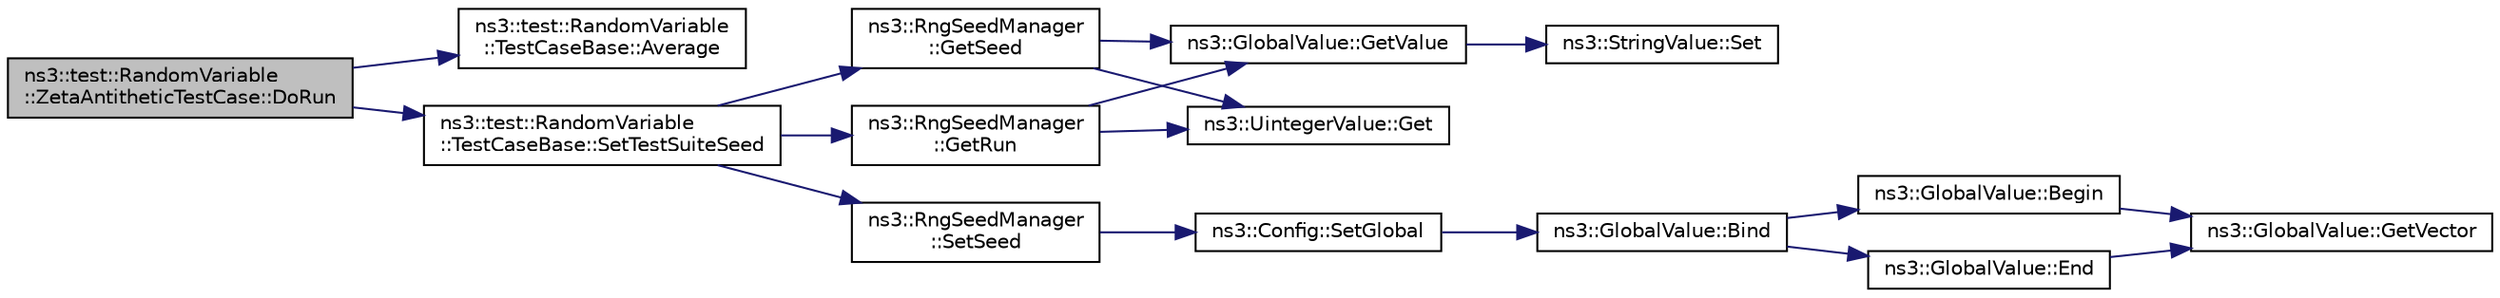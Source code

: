 digraph "ns3::test::RandomVariable::ZetaAntitheticTestCase::DoRun"
{
 // LATEX_PDF_SIZE
  edge [fontname="Helvetica",fontsize="10",labelfontname="Helvetica",labelfontsize="10"];
  node [fontname="Helvetica",fontsize="10",shape=record];
  rankdir="LR";
  Node1 [label="ns3::test::RandomVariable\l::ZetaAntitheticTestCase::DoRun",height=0.2,width=0.4,color="black", fillcolor="grey75", style="filled", fontcolor="black",tooltip="Implementation to actually run this TestCase."];
  Node1 -> Node2 [color="midnightblue",fontsize="10",style="solid",fontname="Helvetica"];
  Node2 [label="ns3::test::RandomVariable\l::TestCaseBase::Average",height=0.2,width=0.4,color="black", fillcolor="white", style="filled",URL="$classns3_1_1test_1_1_random_variable_1_1_test_case_base.html#af77b2af7793ccbc49cb81a930b825ca2",tooltip="Compute the average of a random variable."];
  Node1 -> Node3 [color="midnightblue",fontsize="10",style="solid",fontname="Helvetica"];
  Node3 [label="ns3::test::RandomVariable\l::TestCaseBase::SetTestSuiteSeed",height=0.2,width=0.4,color="black", fillcolor="white", style="filled",URL="$classns3_1_1test_1_1_random_variable_1_1_test_case_base.html#a9dadb0945f5a8eb9fbd3af08bd87c689",tooltip="Set the seed used for this test suite."];
  Node3 -> Node4 [color="midnightblue",fontsize="10",style="solid",fontname="Helvetica"];
  Node4 [label="ns3::RngSeedManager\l::GetRun",height=0.2,width=0.4,color="black", fillcolor="white", style="filled",URL="$classns3_1_1_rng_seed_manager.html#afaf1b845d2523df05ca341a930de24b3",tooltip="Get the current run number."];
  Node4 -> Node5 [color="midnightblue",fontsize="10",style="solid",fontname="Helvetica"];
  Node5 [label="ns3::UintegerValue::Get",height=0.2,width=0.4,color="black", fillcolor="white", style="filled",URL="$classns3_1_1_uinteger_value.html#a82f7ad2ff90cfebf9f6292bb6ace0a05",tooltip=" "];
  Node4 -> Node6 [color="midnightblue",fontsize="10",style="solid",fontname="Helvetica"];
  Node6 [label="ns3::GlobalValue::GetValue",height=0.2,width=0.4,color="black", fillcolor="white", style="filled",URL="$classns3_1_1_global_value.html#a48a99242193fb69609a17332733e8600",tooltip="Get the value."];
  Node6 -> Node7 [color="midnightblue",fontsize="10",style="solid",fontname="Helvetica"];
  Node7 [label="ns3::StringValue::Set",height=0.2,width=0.4,color="black", fillcolor="white", style="filled",URL="$classns3_1_1_string_value.html#a17693012c6f2c52875e0d631fbf40155",tooltip="Set the value."];
  Node3 -> Node8 [color="midnightblue",fontsize="10",style="solid",fontname="Helvetica"];
  Node8 [label="ns3::RngSeedManager\l::GetSeed",height=0.2,width=0.4,color="black", fillcolor="white", style="filled",URL="$classns3_1_1_rng_seed_manager.html#a09f2d185f02aac599cd5a244c4b73ba5",tooltip="Get the current seed value which will be used by all subsequently instantiated RandomVariableStream o..."];
  Node8 -> Node5 [color="midnightblue",fontsize="10",style="solid",fontname="Helvetica"];
  Node8 -> Node6 [color="midnightblue",fontsize="10",style="solid",fontname="Helvetica"];
  Node3 -> Node9 [color="midnightblue",fontsize="10",style="solid",fontname="Helvetica"];
  Node9 [label="ns3::RngSeedManager\l::SetSeed",height=0.2,width=0.4,color="black", fillcolor="white", style="filled",URL="$classns3_1_1_rng_seed_manager.html#ab2a95901871c7b47a3dcf0f70adc58f4",tooltip="Set the seed."];
  Node9 -> Node10 [color="midnightblue",fontsize="10",style="solid",fontname="Helvetica"];
  Node10 [label="ns3::Config::SetGlobal",height=0.2,width=0.4,color="black", fillcolor="white", style="filled",URL="$group__config.html#ga0e12663a7bd119b65d0a219a578f2a3c",tooltip=" "];
  Node10 -> Node11 [color="midnightblue",fontsize="10",style="solid",fontname="Helvetica"];
  Node11 [label="ns3::GlobalValue::Bind",height=0.2,width=0.4,color="black", fillcolor="white", style="filled",URL="$classns3_1_1_global_value.html#a4fe56773b98d1047cd50e974256fd14a",tooltip="Iterate over the set of GlobalValues until a matching name is found and then set its value with Globa..."];
  Node11 -> Node12 [color="midnightblue",fontsize="10",style="solid",fontname="Helvetica"];
  Node12 [label="ns3::GlobalValue::Begin",height=0.2,width=0.4,color="black", fillcolor="white", style="filled",URL="$classns3_1_1_global_value.html#acdeb71b28fe45d98523a2168e8807d83",tooltip="The Begin iterator."];
  Node12 -> Node13 [color="midnightblue",fontsize="10",style="solid",fontname="Helvetica"];
  Node13 [label="ns3::GlobalValue::GetVector",height=0.2,width=0.4,color="black", fillcolor="white", style="filled",URL="$classns3_1_1_global_value.html#a69fde3a69c812df719c42b4e2ebde77e",tooltip="Get the static vector of all GlobalValues."];
  Node11 -> Node14 [color="midnightblue",fontsize="10",style="solid",fontname="Helvetica"];
  Node14 [label="ns3::GlobalValue::End",height=0.2,width=0.4,color="black", fillcolor="white", style="filled",URL="$classns3_1_1_global_value.html#a2488c329999cf507cc7f7aeb173a4a75",tooltip="The End iterator."];
  Node14 -> Node13 [color="midnightblue",fontsize="10",style="solid",fontname="Helvetica"];
}
